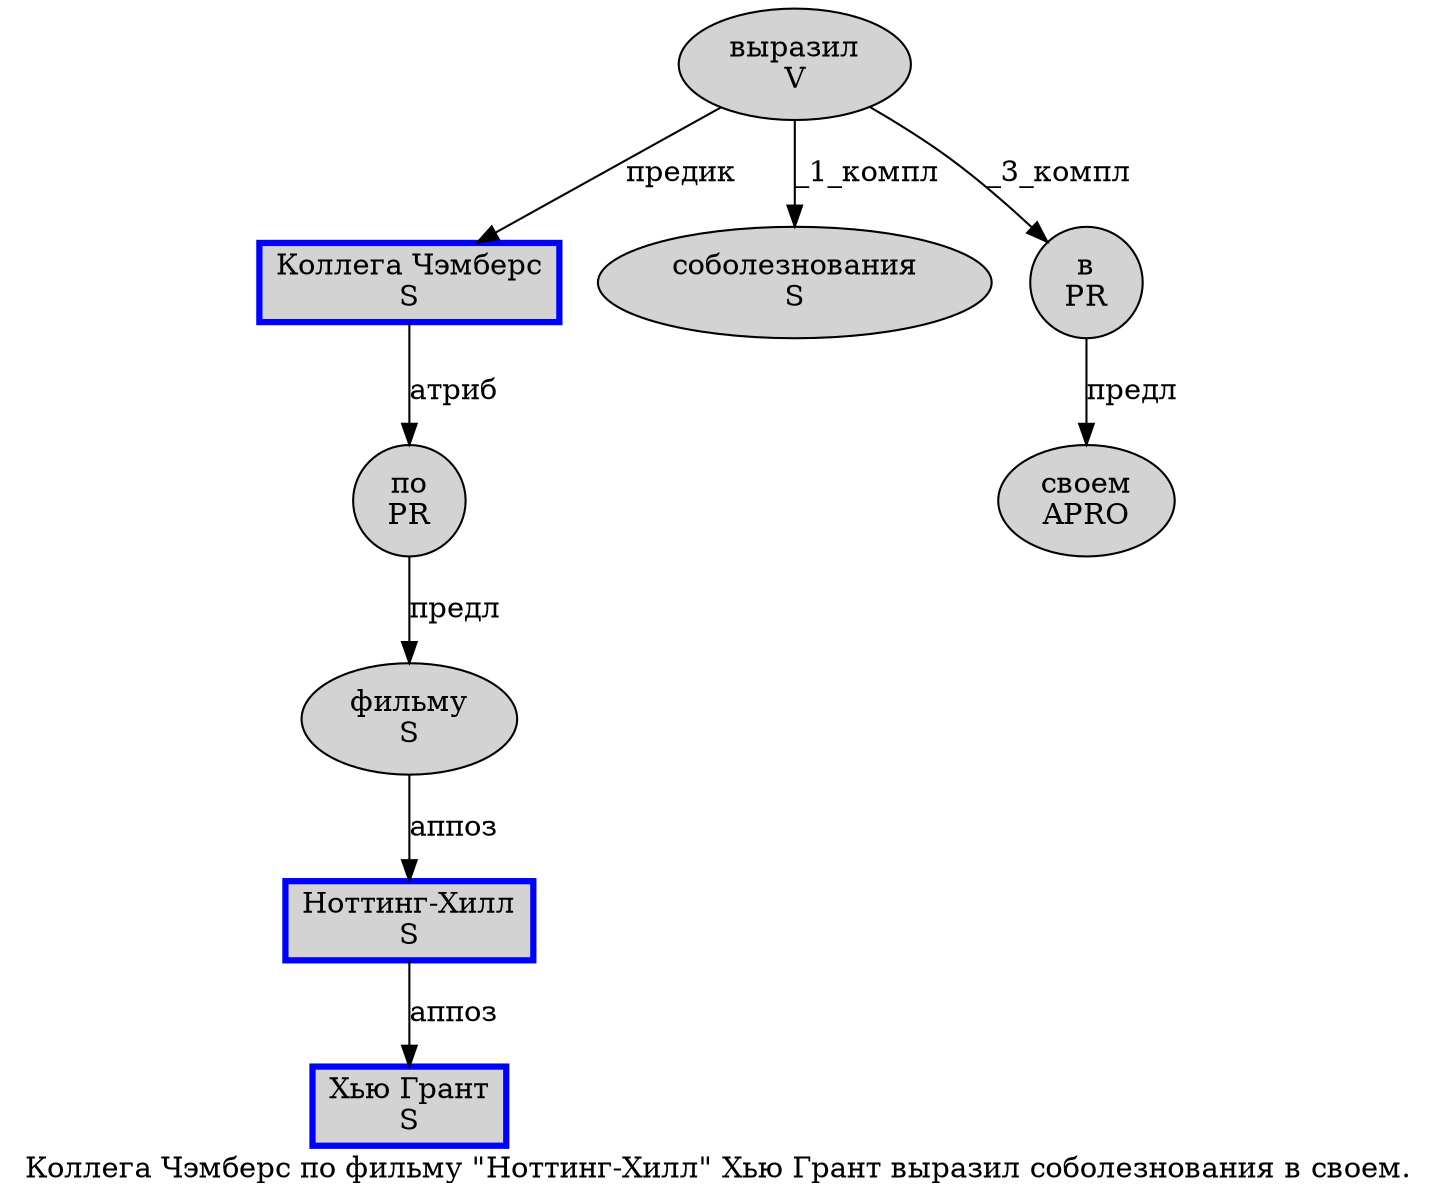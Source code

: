 digraph SENTENCE_789 {
	graph [label="Коллега Чэмберс по фильму \"Ноттинг-Хилл\" Хью Грант выразил соболезнования в своем."]
	node [style=filled]
		0 [label="Коллега Чэмберс
S" color=blue fillcolor=lightgray penwidth=3 shape=box]
		1 [label="по
PR" color="" fillcolor=lightgray penwidth=1 shape=ellipse]
		2 [label="фильму
S" color="" fillcolor=lightgray penwidth=1 shape=ellipse]
		4 [label="Ноттинг-Хилл
S" color=blue fillcolor=lightgray penwidth=3 shape=box]
		6 [label="Хью Грант
S" color=blue fillcolor=lightgray penwidth=3 shape=box]
		7 [label="выразил
V" color="" fillcolor=lightgray penwidth=1 shape=ellipse]
		8 [label="соболезнования
S" color="" fillcolor=lightgray penwidth=1 shape=ellipse]
		9 [label="в
PR" color="" fillcolor=lightgray penwidth=1 shape=ellipse]
		10 [label="своем
APRO" color="" fillcolor=lightgray penwidth=1 shape=ellipse]
			4 -> 6 [label="аппоз"]
			9 -> 10 [label="предл"]
			0 -> 1 [label="атриб"]
			2 -> 4 [label="аппоз"]
			1 -> 2 [label="предл"]
			7 -> 0 [label="предик"]
			7 -> 8 [label="_1_компл"]
			7 -> 9 [label="_3_компл"]
}